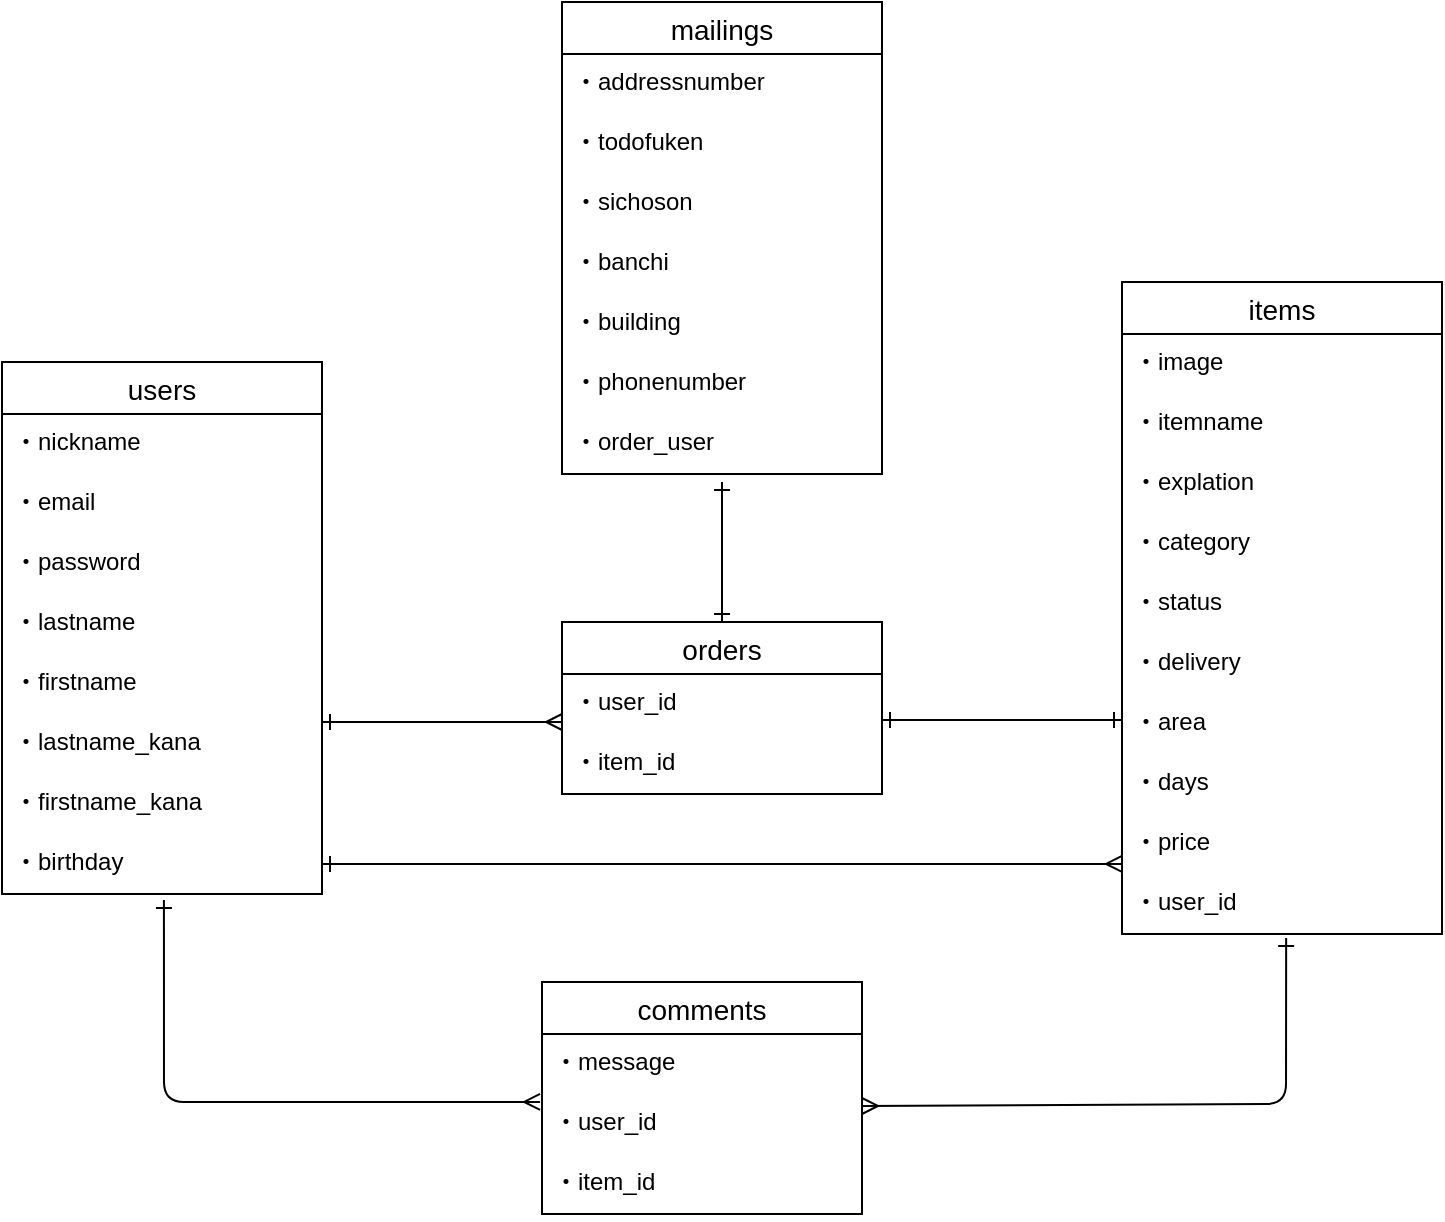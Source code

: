 <mxfile>
    <diagram id="YF2qQYAN2TsLO_FVST0h" name="ページ1">
        <mxGraphModel dx="882" dy="830" grid="1" gridSize="10" guides="1" tooltips="1" connect="1" arrows="1" fold="1" page="1" pageScale="1" pageWidth="827" pageHeight="1169" math="0" shadow="0">
            <root>
                <mxCell id="0"/>
                <mxCell id="1" parent="0"/>
                <mxCell id="6" value="users" style="swimlane;fontStyle=0;childLayout=stackLayout;horizontal=1;startSize=26;horizontalStack=0;resizeParent=1;resizeParentMax=0;resizeLast=0;collapsible=1;marginBottom=0;align=center;fontSize=14;" vertex="1" parent="1">
                    <mxGeometry x="40" y="200" width="160" height="266" as="geometry"/>
                </mxCell>
                <mxCell id="7" value="・nickname" style="text;strokeColor=none;fillColor=none;spacingLeft=4;spacingRight=4;overflow=hidden;rotatable=0;points=[[0,0.5],[1,0.5]];portConstraint=eastwest;fontSize=12;" vertex="1" parent="6">
                    <mxGeometry y="26" width="160" height="30" as="geometry"/>
                </mxCell>
                <mxCell id="8" value="・email" style="text;strokeColor=none;fillColor=none;spacingLeft=4;spacingRight=4;overflow=hidden;rotatable=0;points=[[0,0.5],[1,0.5]];portConstraint=eastwest;fontSize=12;" vertex="1" parent="6">
                    <mxGeometry y="56" width="160" height="30" as="geometry"/>
                </mxCell>
                <mxCell id="9" value="・password" style="text;strokeColor=none;fillColor=none;spacingLeft=4;spacingRight=4;overflow=hidden;rotatable=0;points=[[0,0.5],[1,0.5]];portConstraint=eastwest;fontSize=12;" vertex="1" parent="6">
                    <mxGeometry y="86" width="160" height="30" as="geometry"/>
                </mxCell>
                <mxCell id="10" value="・lastname" style="text;strokeColor=none;fillColor=none;spacingLeft=4;spacingRight=4;overflow=hidden;rotatable=0;points=[[0,0.5],[1,0.5]];portConstraint=eastwest;fontSize=12;" vertex="1" parent="6">
                    <mxGeometry y="116" width="160" height="30" as="geometry"/>
                </mxCell>
                <mxCell id="28" value="・firstname" style="text;strokeColor=none;fillColor=none;spacingLeft=4;spacingRight=4;overflow=hidden;rotatable=0;points=[[0,0.5],[1,0.5]];portConstraint=eastwest;fontSize=12;" vertex="1" parent="6">
                    <mxGeometry y="146" width="160" height="30" as="geometry"/>
                </mxCell>
                <mxCell id="29" value="・lastname_kana" style="text;strokeColor=none;fillColor=none;spacingLeft=4;spacingRight=4;overflow=hidden;rotatable=0;points=[[0,0.5],[1,0.5]];portConstraint=eastwest;fontSize=12;" vertex="1" parent="6">
                    <mxGeometry y="176" width="160" height="30" as="geometry"/>
                </mxCell>
                <mxCell id="41" value="・firstname_kana" style="text;strokeColor=none;fillColor=none;spacingLeft=4;spacingRight=4;overflow=hidden;rotatable=0;points=[[0,0.5],[1,0.5]];portConstraint=eastwest;fontSize=12;" vertex="1" parent="6">
                    <mxGeometry y="206" width="160" height="30" as="geometry"/>
                </mxCell>
                <mxCell id="42" value="・birthday" style="text;strokeColor=none;fillColor=none;spacingLeft=4;spacingRight=4;overflow=hidden;rotatable=0;points=[[0,0.5],[1,0.5]];portConstraint=eastwest;fontSize=12;" vertex="1" parent="6">
                    <mxGeometry y="236" width="160" height="30" as="geometry"/>
                </mxCell>
                <mxCell id="11" value="items" style="swimlane;fontStyle=0;childLayout=stackLayout;horizontal=1;startSize=26;horizontalStack=0;resizeParent=1;resizeParentMax=0;resizeLast=0;collapsible=1;marginBottom=0;align=center;fontSize=14;" vertex="1" parent="1">
                    <mxGeometry x="600" y="160" width="160" height="326" as="geometry"/>
                </mxCell>
                <mxCell id="12" value="・image" style="text;strokeColor=none;fillColor=none;spacingLeft=4;spacingRight=4;overflow=hidden;rotatable=0;points=[[0,0.5],[1,0.5]];portConstraint=eastwest;fontSize=12;" vertex="1" parent="11">
                    <mxGeometry y="26" width="160" height="30" as="geometry"/>
                </mxCell>
                <mxCell id="13" value="・itemname" style="text;strokeColor=none;fillColor=none;spacingLeft=4;spacingRight=4;overflow=hidden;rotatable=0;points=[[0,0.5],[1,0.5]];portConstraint=eastwest;fontSize=12;" vertex="1" parent="11">
                    <mxGeometry y="56" width="160" height="30" as="geometry"/>
                </mxCell>
                <mxCell id="14" value="・explation" style="text;strokeColor=none;fillColor=none;spacingLeft=4;spacingRight=4;overflow=hidden;rotatable=0;points=[[0,0.5],[1,0.5]];portConstraint=eastwest;fontSize=12;" vertex="1" parent="11">
                    <mxGeometry y="86" width="160" height="30" as="geometry"/>
                </mxCell>
                <mxCell id="30" value="・category" style="text;strokeColor=none;fillColor=none;spacingLeft=4;spacingRight=4;overflow=hidden;rotatable=0;points=[[0,0.5],[1,0.5]];portConstraint=eastwest;fontSize=12;" vertex="1" parent="11">
                    <mxGeometry y="116" width="160" height="30" as="geometry"/>
                </mxCell>
                <mxCell id="31" value="・status" style="text;strokeColor=none;fillColor=none;spacingLeft=4;spacingRight=4;overflow=hidden;rotatable=0;points=[[0,0.5],[1,0.5]];portConstraint=eastwest;fontSize=12;" vertex="1" parent="11">
                    <mxGeometry y="146" width="160" height="30" as="geometry"/>
                </mxCell>
                <mxCell id="32" value="・delivery" style="text;strokeColor=none;fillColor=none;spacingLeft=4;spacingRight=4;overflow=hidden;rotatable=0;points=[[0,0.5],[1,0.5]];portConstraint=eastwest;fontSize=12;" vertex="1" parent="11">
                    <mxGeometry y="176" width="160" height="30" as="geometry"/>
                </mxCell>
                <mxCell id="37" value="・area" style="text;strokeColor=none;fillColor=none;spacingLeft=4;spacingRight=4;overflow=hidden;rotatable=0;points=[[0,0.5],[1,0.5]];portConstraint=eastwest;fontSize=12;" vertex="1" parent="11">
                    <mxGeometry y="206" width="160" height="30" as="geometry"/>
                </mxCell>
                <mxCell id="38" value="・days" style="text;strokeColor=none;fillColor=none;spacingLeft=4;spacingRight=4;overflow=hidden;rotatable=0;points=[[0,0.5],[1,0.5]];portConstraint=eastwest;fontSize=12;" vertex="1" parent="11">
                    <mxGeometry y="236" width="160" height="30" as="geometry"/>
                </mxCell>
                <mxCell id="39" value="・price" style="text;strokeColor=none;fillColor=none;spacingLeft=4;spacingRight=4;overflow=hidden;rotatable=0;points=[[0,0.5],[1,0.5]];portConstraint=eastwest;fontSize=12;" vertex="1" parent="11">
                    <mxGeometry y="266" width="160" height="30" as="geometry"/>
                </mxCell>
                <mxCell id="40" value="・user_id" style="text;strokeColor=none;fillColor=none;spacingLeft=4;spacingRight=4;overflow=hidden;rotatable=0;points=[[0,0.5],[1,0.5]];portConstraint=eastwest;fontSize=12;" vertex="1" parent="11">
                    <mxGeometry y="296" width="160" height="30" as="geometry"/>
                </mxCell>
                <mxCell id="15" value="comments" style="swimlane;fontStyle=0;childLayout=stackLayout;horizontal=1;startSize=26;horizontalStack=0;resizeParent=1;resizeParentMax=0;resizeLast=0;collapsible=1;marginBottom=0;align=center;fontSize=14;" vertex="1" parent="1">
                    <mxGeometry x="310" y="510" width="160" height="116" as="geometry"/>
                </mxCell>
                <mxCell id="16" value="・message" style="text;strokeColor=none;fillColor=none;spacingLeft=4;spacingRight=4;overflow=hidden;rotatable=0;points=[[0,0.5],[1,0.5]];portConstraint=eastwest;fontSize=12;" vertex="1" parent="15">
                    <mxGeometry y="26" width="160" height="30" as="geometry"/>
                </mxCell>
                <mxCell id="17" value="・user_id" style="text;strokeColor=none;fillColor=none;spacingLeft=4;spacingRight=4;overflow=hidden;rotatable=0;points=[[0,0.5],[1,0.5]];portConstraint=eastwest;fontSize=12;" vertex="1" parent="15">
                    <mxGeometry y="56" width="160" height="30" as="geometry"/>
                </mxCell>
                <mxCell id="18" value="・item_id" style="text;strokeColor=none;fillColor=none;spacingLeft=4;spacingRight=4;overflow=hidden;rotatable=0;points=[[0,0.5],[1,0.5]];portConstraint=eastwest;fontSize=12;" vertex="1" parent="15">
                    <mxGeometry y="86" width="160" height="30" as="geometry"/>
                </mxCell>
                <mxCell id="19" value="orders" style="swimlane;fontStyle=0;childLayout=stackLayout;horizontal=1;startSize=26;horizontalStack=0;resizeParent=1;resizeParentMax=0;resizeLast=0;collapsible=1;marginBottom=0;align=center;fontSize=14;" vertex="1" parent="1">
                    <mxGeometry x="320" y="330" width="160" height="86" as="geometry"/>
                </mxCell>
                <mxCell id="20" value="・user_id" style="text;strokeColor=none;fillColor=none;spacingLeft=4;spacingRight=4;overflow=hidden;rotatable=0;points=[[0,0.5],[1,0.5]];portConstraint=eastwest;fontSize=12;" vertex="1" parent="19">
                    <mxGeometry y="26" width="160" height="30" as="geometry"/>
                </mxCell>
                <mxCell id="21" value="・item_id" style="text;strokeColor=none;fillColor=none;spacingLeft=4;spacingRight=4;overflow=hidden;rotatable=0;points=[[0,0.5],[1,0.5]];portConstraint=eastwest;fontSize=12;" vertex="1" parent="19">
                    <mxGeometry y="56" width="160" height="30" as="geometry"/>
                </mxCell>
                <mxCell id="23" value="mailings" style="swimlane;fontStyle=0;childLayout=stackLayout;horizontal=1;startSize=26;horizontalStack=0;resizeParent=1;resizeParentMax=0;resizeLast=0;collapsible=1;marginBottom=0;align=center;fontSize=14;" vertex="1" parent="1">
                    <mxGeometry x="320" y="20" width="160" height="236" as="geometry">
                        <mxRectangle x="350" y="510" width="80" height="26" as="alternateBounds"/>
                    </mxGeometry>
                </mxCell>
                <mxCell id="24" value="・addressnumber" style="text;strokeColor=none;fillColor=none;spacingLeft=4;spacingRight=4;overflow=hidden;rotatable=0;points=[[0,0.5],[1,0.5]];portConstraint=eastwest;fontSize=12;" vertex="1" parent="23">
                    <mxGeometry y="26" width="160" height="30" as="geometry"/>
                </mxCell>
                <mxCell id="25" value="・todofuken" style="text;strokeColor=none;fillColor=none;spacingLeft=4;spacingRight=4;overflow=hidden;rotatable=0;points=[[0,0.5],[1,0.5]];portConstraint=eastwest;fontSize=12;" vertex="1" parent="23">
                    <mxGeometry y="56" width="160" height="30" as="geometry"/>
                </mxCell>
                <mxCell id="26" value="・sichoson" style="text;strokeColor=none;fillColor=none;spacingLeft=4;spacingRight=4;overflow=hidden;rotatable=0;points=[[0,0.5],[1,0.5]];portConstraint=eastwest;fontSize=12;" vertex="1" parent="23">
                    <mxGeometry y="86" width="160" height="30" as="geometry"/>
                </mxCell>
                <mxCell id="33" value="・banchi" style="text;strokeColor=none;fillColor=none;spacingLeft=4;spacingRight=4;overflow=hidden;rotatable=0;points=[[0,0.5],[1,0.5]];portConstraint=eastwest;fontSize=12;" vertex="1" parent="23">
                    <mxGeometry y="116" width="160" height="30" as="geometry"/>
                </mxCell>
                <mxCell id="34" value="・building" style="text;strokeColor=none;fillColor=none;spacingLeft=4;spacingRight=4;overflow=hidden;rotatable=0;points=[[0,0.5],[1,0.5]];portConstraint=eastwest;fontSize=12;" vertex="1" parent="23">
                    <mxGeometry y="146" width="160" height="30" as="geometry"/>
                </mxCell>
                <mxCell id="35" value="・phonenumber" style="text;strokeColor=none;fillColor=none;spacingLeft=4;spacingRight=4;overflow=hidden;rotatable=0;points=[[0,0.5],[1,0.5]];portConstraint=eastwest;fontSize=12;" vertex="1" parent="23">
                    <mxGeometry y="176" width="160" height="30" as="geometry"/>
                </mxCell>
                <mxCell id="36" value="・order_user" style="text;strokeColor=none;fillColor=none;spacingLeft=4;spacingRight=4;overflow=hidden;rotatable=0;points=[[0,0.5],[1,0.5]];portConstraint=eastwest;fontSize=12;" vertex="1" parent="23">
                    <mxGeometry y="206" width="160" height="30" as="geometry"/>
                </mxCell>
                <mxCell id="45" style="edgeStyle=none;html=1;exitX=1;exitY=0.5;exitDx=0;exitDy=0;startArrow=ERone;startFill=0;endArrow=ERmany;endFill=0;entryX=0;entryY=0.833;entryDx=0;entryDy=0;entryPerimeter=0;" edge="1" parent="1" source="42" target="39">
                    <mxGeometry relative="1" as="geometry">
                        <mxPoint x="570" y="451" as="targetPoint"/>
                        <Array as="points"/>
                    </mxGeometry>
                </mxCell>
                <mxCell id="48" style="edgeStyle=none;html=1;startArrow=ERone;startFill=0;endArrow=ERmany;endFill=0;exitX=0.506;exitY=1.1;exitDx=0;exitDy=0;exitPerimeter=0;entryX=-0.006;entryY=0.133;entryDx=0;entryDy=0;entryPerimeter=0;" edge="1" parent="1" source="42" target="17">
                    <mxGeometry relative="1" as="geometry">
                        <mxPoint x="120" y="440" as="sourcePoint"/>
                        <mxPoint x="280" y="570" as="targetPoint"/>
                        <Array as="points">
                            <mxPoint x="121" y="570"/>
                        </Array>
                    </mxGeometry>
                </mxCell>
                <mxCell id="49" style="edgeStyle=none;html=1;startArrow=ERone;startFill=0;endArrow=ERmany;endFill=0;" edge="1" parent="1">
                    <mxGeometry relative="1" as="geometry">
                        <mxPoint x="200" y="380" as="sourcePoint"/>
                        <mxPoint x="320" y="380" as="targetPoint"/>
                    </mxGeometry>
                </mxCell>
                <mxCell id="51" style="edgeStyle=none;html=1;exitX=0.513;exitY=1.067;exitDx=0;exitDy=0;startArrow=ERone;startFill=0;endArrow=ERmany;endFill=0;exitPerimeter=0;entryX=1;entryY=0.2;entryDx=0;entryDy=0;entryPerimeter=0;" edge="1" parent="1" source="40" target="17">
                    <mxGeometry relative="1" as="geometry">
                        <mxPoint x="510" y="571" as="targetPoint"/>
                        <Array as="points">
                            <mxPoint x="682" y="571"/>
                        </Array>
                    </mxGeometry>
                </mxCell>
                <mxCell id="52" style="edgeStyle=none;html=1;startArrow=ERone;startFill=0;endArrow=ERone;endFill=0;" edge="1" parent="1">
                    <mxGeometry relative="1" as="geometry">
                        <mxPoint x="600" y="379" as="sourcePoint"/>
                        <mxPoint x="480" y="379" as="targetPoint"/>
                    </mxGeometry>
                </mxCell>
                <mxCell id="53" style="edgeStyle=none;html=1;startArrow=ERone;startFill=0;endArrow=ERone;endFill=0;entryX=0.5;entryY=1.133;entryDx=0;entryDy=0;entryPerimeter=0;exitX=0.5;exitY=0;exitDx=0;exitDy=0;" edge="1" parent="1" source="19" target="36">
                    <mxGeometry relative="1" as="geometry">
                        <mxPoint x="430" y="300" as="sourcePoint"/>
                        <mxPoint x="350" y="290" as="targetPoint"/>
                    </mxGeometry>
                </mxCell>
            </root>
        </mxGraphModel>
    </diagram>
</mxfile>